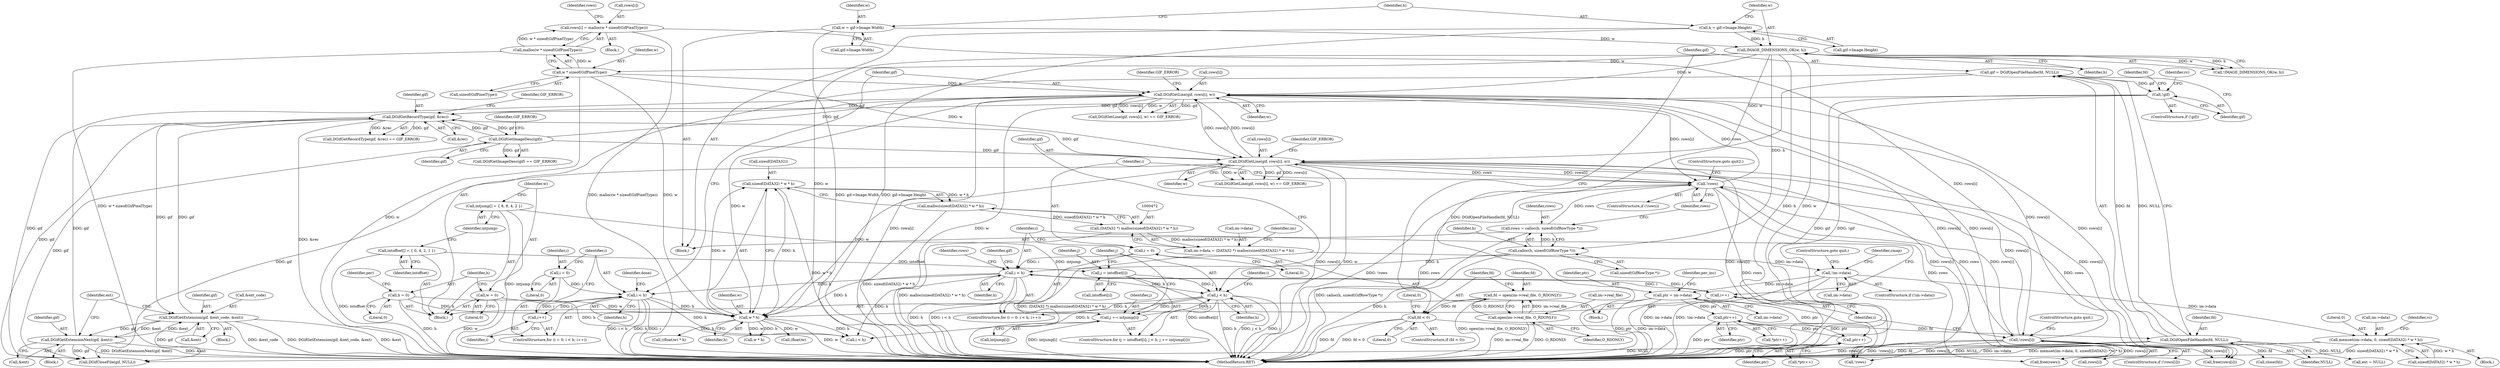 digraph "0_enlightment_1f9b0b32728803a1578e658cd0955df773e34f49@API" {
"1000474" [label="(Call,sizeof(DATA32) * w * h)"];
"1000477" [label="(Call,w * h)"];
"1000345" [label="(Call,DGifGetLine(gif, rows[i], w))"];
"1000225" [label="(Call,DGifGetImageDesc(gif))"];
"1000206" [label="(Call,DGifGetRecordType(gif, &rec))"];
"1000368" [label="(Call,DGifGetExtension(gif, &ext_code, &ext))"];
"1000402" [label="(Call,DGifGetExtensionNext(gif, &ext))"];
"1000192" [label="(Call,!gif)"];
"1000186" [label="(Call,gif = DGifOpenFileHandle(fd, NULL))"];
"1000188" [label="(Call,DGifOpenFileHandle(fd, NULL))"];
"1000181" [label="(Call,fd < 0)"];
"1000173" [label="(Call,fd = open(im->real_file, O_RDONLY))"];
"1000175" [label="(Call,open(im->real_file, O_RDONLY))"];
"1000322" [label="(Call,DGifGetLine(gif, rows[i], w))"];
"1000283" [label="(Call,!rows[i])"];
"1000273" [label="(Call,rows[i] = malloc(w * sizeof(GifPixelType)))"];
"1000277" [label="(Call,malloc(w * sizeof(GifPixelType)))"];
"1000278" [label="(Call,w * sizeof(GifPixelType))"];
"1000249" [label="(Call,IMAGE_DIMENSIONS_OK(w, h))"];
"1000233" [label="(Call,w = gif->Image.Width)"];
"1000240" [label="(Call,h = gif->Image.Height)"];
"1000260" [label="(Call,!rows)"];
"1000253" [label="(Call,rows = calloc(h, sizeof(GifRowType *)))"];
"1000255" [label="(Call,calloc(h, sizeof(GifRowType *)))"];
"1000135" [label="(Call,w = 0)"];
"1000337" [label="(Call,i < h)"];
"1000340" [label="(Call,i++)"];
"1000334" [label="(Call,i = 0)"];
"1000267" [label="(Call,i < h)"];
"1000264" [label="(Call,i = 0)"];
"1000270" [label="(Call,i++)"];
"1000311" [label="(Call,j < h)"];
"1000314" [label="(Call,j += intjump[i])"];
"1000119" [label="(Call,intjump[] = { 8, 8, 4, 2 })"];
"1000306" [label="(Call,j = intoffset[i])"];
"1000116" [label="(Call,intoffset[] = { 0, 4, 2, 1 })"];
"1000139" [label="(Call,h = 0)"];
"1000473" [label="(Call,malloc(sizeof(DATA32) * w * h))"];
"1000471" [label="(Call,(DATA32 *) malloc(sizeof(DATA32) * w * h))"];
"1000467" [label="(Call,im->data = (DATA32 *) malloc(sizeof(DATA32) * w * h))"];
"1000481" [label="(Call,!im->data)"];
"1000490" [label="(Call,memset(im->data, 0, sizeof(DATA32) * w * h))"];
"1000505" [label="(Call,ptr = im->data)"];
"1000577" [label="(Call,ptr++)"];
"1000633" [label="(Call,ptr++)"];
"1000249" [label="(Call,IMAGE_DIMENSIONS_OK(w, h))"];
"1000365" [label="(Call,ext = NULL)"];
"1000189" [label="(Identifier,fd)"];
"1000265" [label="(Identifier,i)"];
"1000494" [label="(Literal,0)"];
"1000482" [label="(Call,im->data)"];
"1000274" [label="(Call,rows[i])"];
"1000715" [label="(Call,free(rows[i]))"];
"1000117" [label="(Identifier,intoffset)"];
"1000515" [label="(Call,(float)w)"];
"1000477" [label="(Call,w * h)"];
"1000308" [label="(Call,intoffset[i])"];
"1000235" [label="(Call,gif->Image.Width)"];
"1000340" [label="(Call,i++)"];
"1000114" [label="(Block,)"];
"1000375" [label="(Identifier,ext)"];
"1000402" [label="(Call,DGifGetExtensionNext(gif, &ext))"];
"1000120" [label="(Identifier,intjump)"];
"1000180" [label="(ControlStructure,if (fd < 0))"];
"1000475" [label="(Call,sizeof(DATA32))"];
"1000506" [label="(Identifier,ptr)"];
"1000207" [label="(Identifier,gif)"];
"1000362" [label="(Block,)"];
"1000514" [label="(Call,((float)w) * h)"];
"1000191" [label="(ControlStructure,if (!gif))"];
"1000376" [label="(Block,)"];
"1000254" [label="(Identifier,rows)"];
"1000495" [label="(Call,sizeof(DATA32) * w * h)"];
"1000137" [label="(Literal,0)"];
"1000176" [label="(Call,im->real_file)"];
"1000187" [label="(Identifier,gif)"];
"1000345" [label="(Call,DGifGetLine(gif, rows[i], w))"];
"1000485" [label="(ControlStructure,goto quit;)"];
"1000577" [label="(Call,ptr++)"];
"1000505" [label="(Call,ptr = im->data)"];
"1000175" [label="(Call,open(im->real_file, O_RDONLY))"];
"1000313" [label="(Identifier,h)"];
"1000336" [label="(Literal,0)"];
"1000403" [label="(Identifier,gif)"];
"1000271" [label="(Identifier,i)"];
"1000491" [label="(Call,im->data)"];
"1000139" [label="(Call,h = 0)"];
"1000314" [label="(Call,j += intjump[i])"];
"1000188" [label="(Call,DGifOpenFileHandle(fd, NULL))"];
"1000632" [label="(Call,*ptr++)"];
"1000285" [label="(Identifier,rows)"];
"1000116" [label="(Call,intoffset[] = { 0, 4, 2, 1 })"];
"1000226" [label="(Identifier,gif)"];
"1000307" [label="(Identifier,j)"];
"1000206" [label="(Call,DGifGetRecordType(gif, &rec))"];
"1000479" [label="(Identifier,h)"];
"1000277" [label="(Call,malloc(w * sizeof(GifPixelType)))"];
"1000502" [label="(Identifier,rc)"];
"1000182" [label="(Identifier,fd)"];
"1000179" [label="(Identifier,O_RDONLY)"];
"1000634" [label="(Identifier,ptr)"];
"1000478" [label="(Identifier,w)"];
"1000136" [label="(Identifier,w)"];
"1000498" [label="(Call,w * h)"];
"1000144" [label="(Identifier,per)"];
"1000266" [label="(Literal,0)"];
"1000275" [label="(Identifier,rows)"];
"1000205" [label="(Call,DGifGetRecordType(gif, &rec) == GIF_ERROR)"];
"1000174" [label="(Identifier,fd)"];
"1000253" [label="(Call,rows = calloc(h, sizeof(GifRowType *)))"];
"1000311" [label="(Call,j < h)"];
"1000256" [label="(Identifier,h)"];
"1000255" [label="(Call,calloc(h, sizeof(GifRowType *)))"];
"1000323" [label="(Identifier,gif)"];
"1000173" [label="(Call,fd = open(im->real_file, O_RDONLY))"];
"1000346" [label="(Identifier,gif)"];
"1000322" [label="(Call,DGifGetLine(gif, rows[i], w))"];
"1000483" [label="(Identifier,im)"];
"1000370" [label="(Call,&ext_code)"];
"1000227" [label="(Identifier,GIF_ERROR)"];
"1000200" [label="(Identifier,rc)"];
"1000224" [label="(Call,DGifGetImageDesc(gif) == GIF_ERROR)"];
"1000222" [label="(Block,)"];
"1000259" [label="(ControlStructure,if (!rows))"];
"1000481" [label="(Call,!im->data)"];
"1000344" [label="(Call,DGifGetLine(gif, rows[i], w) == GIF_ERROR)"];
"1000633" [label="(Call,ptr++)"];
"1000280" [label="(Call,sizeof(GifPixelType))"];
"1000234" [label="(Identifier,w)"];
"1000351" [label="(Identifier,GIF_ERROR)"];
"1000719" [label="(Call,free(rows))"];
"1000474" [label="(Call,sizeof(DATA32) * w * h)"];
"1000710" [label="(Call,i < h)"];
"1000140" [label="(Identifier,h)"];
"1000488" [label="(Identifier,cmap)"];
"1000324" [label="(Call,rows[i])"];
"1000268" [label="(Identifier,i)"];
"1000312" [label="(Identifier,j)"];
"1000507" [label="(Call,im->data)"];
"1000368" [label="(Call,DGifGetExtension(gif, &ext_code, &ext))"];
"1000279" [label="(Identifier,w)"];
"1000355" [label="(Identifier,done)"];
"1000315" [label="(Identifier,j)"];
"1000264" [label="(Call,i = 0)"];
"1000722" [label="(Call,DGifCloseFile(gif, NULL))"];
"1000270" [label="(Call,i++)"];
"1000578" [label="(Identifier,ptr)"];
"1000240" [label="(Call,h = gif->Image.Height)"];
"1000141" [label="(Literal,0)"];
"1000193" [label="(Identifier,gif)"];
"1000328" [label="(Identifier,GIF_ERROR)"];
"1000511" [label="(Identifier,per_inc)"];
"1000190" [label="(Identifier,NULL)"];
"1000186" [label="(Call,gif = DGifOpenFileHandle(fd, NULL))"];
"1000208" [label="(Call,&rec)"];
"1000257" [label="(Call,sizeof(GifRowType *))"];
"1000272" [label="(Block,)"];
"1000241" [label="(Identifier,h)"];
"1000263" [label="(ControlStructure,for (i = 0; i < h; i++))"];
"1000489" [label="(Block,)"];
"1000335" [label="(Identifier,i)"];
"1000192" [label="(Call,!gif)"];
"1000183" [label="(Literal,0)"];
"1000195" [label="(Call,close(fd))"];
"1000210" [label="(Identifier,GIF_ERROR)"];
"1000334" [label="(Call,i = 0)"];
"1000185" [label="(Literal,0)"];
"1000576" [label="(Call,*ptr++)"];
"1000233" [label="(Call,w = gif->Image.Width)"];
"1000316" [label="(Call,intjump[i])"];
"1000248" [label="(Call,!IMAGE_DIMENSIONS_OK(w, h))"];
"1000338" [label="(Identifier,i)"];
"1000468" [label="(Call,im->data)"];
"1000305" [label="(ControlStructure,for (j = intoffset[i]; j < h; j += intjump[i]))"];
"1000327" [label="(Identifier,w)"];
"1000471" [label="(Call,(DATA32 *) malloc(sizeof(DATA32) * w * h))"];
"1000283" [label="(Call,!rows[i])"];
"1000727" [label="(MethodReturn,RET)"];
"1000267" [label="(Call,i < h)"];
"1000291" [label="(Identifier,gif)"];
"1000303" [label="(Identifier,i)"];
"1000278" [label="(Call,w * sizeof(GifPixelType))"];
"1000347" [label="(Call,rows[i])"];
"1000242" [label="(Call,gif->Image.Height)"];
"1000251" [label="(Identifier,h)"];
"1000333" [label="(ControlStructure,for (i = 0; i < h; i++))"];
"1000196" [label="(Identifier,fd)"];
"1000225" [label="(Call,DGifGetImageDesc(gif))"];
"1000369" [label="(Identifier,gif)"];
"1000119" [label="(Call,intjump[] = { 8, 8, 4, 2 })"];
"1000284" [label="(Call,rows[i])"];
"1000135" [label="(Call,w = 0)"];
"1000480" [label="(ControlStructure,if (!im->data))"];
"1000260" [label="(Call,!rows)"];
"1000427" [label="(Call,!rows)"];
"1000262" [label="(ControlStructure,goto quit2;)"];
"1000306" [label="(Call,j = intoffset[i])"];
"1000269" [label="(Identifier,h)"];
"1000282" [label="(ControlStructure,if (!rows[i]))"];
"1000287" [label="(ControlStructure,goto quit;)"];
"1000339" [label="(Identifier,h)"];
"1000350" [label="(Identifier,w)"];
"1000467" [label="(Call,im->data = (DATA32 *) malloc(sizeof(DATA32) * w * h))"];
"1000273" [label="(Call,rows[i] = malloc(w * sizeof(GifPixelType)))"];
"1000372" [label="(Call,&ext)"];
"1000337" [label="(Call,i < h)"];
"1000445" [label="(Block,)"];
"1000181" [label="(Call,fd < 0)"];
"1000404" [label="(Call,&ext)"];
"1000321" [label="(Call,DGifGetLine(gif, rows[i], w) == GIF_ERROR)"];
"1000261" [label="(Identifier,rows)"];
"1000341" [label="(Identifier,i)"];
"1000250" [label="(Identifier,w)"];
"1000473" [label="(Call,malloc(sizeof(DATA32) * w * h))"];
"1000490" [label="(Call,memset(im->data, 0, sizeof(DATA32) * w * h))"];
"1000474" -> "1000473"  [label="AST: "];
"1000474" -> "1000477"  [label="CFG: "];
"1000475" -> "1000474"  [label="AST: "];
"1000477" -> "1000474"  [label="AST: "];
"1000473" -> "1000474"  [label="CFG: "];
"1000474" -> "1000727"  [label="DDG: w * h"];
"1000474" -> "1000473"  [label="DDG: w * h"];
"1000477" -> "1000474"  [label="DDG: w"];
"1000477" -> "1000474"  [label="DDG: h"];
"1000477" -> "1000479"  [label="CFG: "];
"1000478" -> "1000477"  [label="AST: "];
"1000479" -> "1000477"  [label="AST: "];
"1000477" -> "1000727"  [label="DDG: w"];
"1000345" -> "1000477"  [label="DDG: w"];
"1000135" -> "1000477"  [label="DDG: w"];
"1000278" -> "1000477"  [label="DDG: w"];
"1000249" -> "1000477"  [label="DDG: w"];
"1000322" -> "1000477"  [label="DDG: w"];
"1000337" -> "1000477"  [label="DDG: h"];
"1000311" -> "1000477"  [label="DDG: h"];
"1000267" -> "1000477"  [label="DDG: h"];
"1000139" -> "1000477"  [label="DDG: h"];
"1000477" -> "1000498"  [label="DDG: w"];
"1000477" -> "1000498"  [label="DDG: h"];
"1000477" -> "1000515"  [label="DDG: w"];
"1000477" -> "1000514"  [label="DDG: h"];
"1000477" -> "1000710"  [label="DDG: h"];
"1000345" -> "1000344"  [label="AST: "];
"1000345" -> "1000350"  [label="CFG: "];
"1000346" -> "1000345"  [label="AST: "];
"1000347" -> "1000345"  [label="AST: "];
"1000350" -> "1000345"  [label="AST: "];
"1000351" -> "1000345"  [label="CFG: "];
"1000345" -> "1000727"  [label="DDG: rows[i]"];
"1000345" -> "1000727"  [label="DDG: w"];
"1000345" -> "1000206"  [label="DDG: gif"];
"1000345" -> "1000260"  [label="DDG: rows[i]"];
"1000345" -> "1000322"  [label="DDG: rows[i]"];
"1000345" -> "1000344"  [label="DDG: gif"];
"1000345" -> "1000344"  [label="DDG: rows[i]"];
"1000345" -> "1000344"  [label="DDG: w"];
"1000225" -> "1000345"  [label="DDG: gif"];
"1000283" -> "1000345"  [label="DDG: rows[i]"];
"1000322" -> "1000345"  [label="DDG: rows[i]"];
"1000260" -> "1000345"  [label="DDG: rows"];
"1000249" -> "1000345"  [label="DDG: w"];
"1000278" -> "1000345"  [label="DDG: w"];
"1000345" -> "1000427"  [label="DDG: rows[i]"];
"1000345" -> "1000715"  [label="DDG: rows[i]"];
"1000345" -> "1000719"  [label="DDG: rows[i]"];
"1000345" -> "1000722"  [label="DDG: gif"];
"1000225" -> "1000224"  [label="AST: "];
"1000225" -> "1000226"  [label="CFG: "];
"1000226" -> "1000225"  [label="AST: "];
"1000227" -> "1000225"  [label="CFG: "];
"1000225" -> "1000206"  [label="DDG: gif"];
"1000225" -> "1000224"  [label="DDG: gif"];
"1000206" -> "1000225"  [label="DDG: gif"];
"1000225" -> "1000322"  [label="DDG: gif"];
"1000225" -> "1000722"  [label="DDG: gif"];
"1000206" -> "1000205"  [label="AST: "];
"1000206" -> "1000208"  [label="CFG: "];
"1000207" -> "1000206"  [label="AST: "];
"1000208" -> "1000206"  [label="AST: "];
"1000210" -> "1000206"  [label="CFG: "];
"1000206" -> "1000727"  [label="DDG: &rec"];
"1000206" -> "1000205"  [label="DDG: gif"];
"1000206" -> "1000205"  [label="DDG: &rec"];
"1000368" -> "1000206"  [label="DDG: gif"];
"1000402" -> "1000206"  [label="DDG: gif"];
"1000192" -> "1000206"  [label="DDG: gif"];
"1000322" -> "1000206"  [label="DDG: gif"];
"1000206" -> "1000368"  [label="DDG: gif"];
"1000206" -> "1000722"  [label="DDG: gif"];
"1000368" -> "1000362"  [label="AST: "];
"1000368" -> "1000372"  [label="CFG: "];
"1000369" -> "1000368"  [label="AST: "];
"1000370" -> "1000368"  [label="AST: "];
"1000372" -> "1000368"  [label="AST: "];
"1000375" -> "1000368"  [label="CFG: "];
"1000368" -> "1000727"  [label="DDG: &ext_code"];
"1000368" -> "1000727"  [label="DDG: DGifGetExtension(gif, &ext_code, &ext)"];
"1000368" -> "1000727"  [label="DDG: &ext"];
"1000402" -> "1000368"  [label="DDG: &ext"];
"1000368" -> "1000402"  [label="DDG: gif"];
"1000368" -> "1000402"  [label="DDG: &ext"];
"1000368" -> "1000722"  [label="DDG: gif"];
"1000402" -> "1000376"  [label="AST: "];
"1000402" -> "1000404"  [label="CFG: "];
"1000403" -> "1000402"  [label="AST: "];
"1000404" -> "1000402"  [label="AST: "];
"1000375" -> "1000402"  [label="CFG: "];
"1000402" -> "1000727"  [label="DDG: &ext"];
"1000402" -> "1000727"  [label="DDG: DGifGetExtensionNext(gif, &ext)"];
"1000402" -> "1000722"  [label="DDG: gif"];
"1000192" -> "1000191"  [label="AST: "];
"1000192" -> "1000193"  [label="CFG: "];
"1000193" -> "1000192"  [label="AST: "];
"1000196" -> "1000192"  [label="CFG: "];
"1000200" -> "1000192"  [label="CFG: "];
"1000192" -> "1000727"  [label="DDG: gif"];
"1000192" -> "1000727"  [label="DDG: !gif"];
"1000186" -> "1000192"  [label="DDG: gif"];
"1000186" -> "1000114"  [label="AST: "];
"1000186" -> "1000188"  [label="CFG: "];
"1000187" -> "1000186"  [label="AST: "];
"1000188" -> "1000186"  [label="AST: "];
"1000193" -> "1000186"  [label="CFG: "];
"1000186" -> "1000727"  [label="DDG: DGifOpenFileHandle(fd, NULL)"];
"1000188" -> "1000186"  [label="DDG: fd"];
"1000188" -> "1000186"  [label="DDG: NULL"];
"1000188" -> "1000190"  [label="CFG: "];
"1000189" -> "1000188"  [label="AST: "];
"1000190" -> "1000188"  [label="AST: "];
"1000188" -> "1000727"  [label="DDG: NULL"];
"1000188" -> "1000727"  [label="DDG: fd"];
"1000181" -> "1000188"  [label="DDG: fd"];
"1000188" -> "1000195"  [label="DDG: fd"];
"1000188" -> "1000365"  [label="DDG: NULL"];
"1000188" -> "1000722"  [label="DDG: NULL"];
"1000181" -> "1000180"  [label="AST: "];
"1000181" -> "1000183"  [label="CFG: "];
"1000182" -> "1000181"  [label="AST: "];
"1000183" -> "1000181"  [label="AST: "];
"1000185" -> "1000181"  [label="CFG: "];
"1000187" -> "1000181"  [label="CFG: "];
"1000181" -> "1000727"  [label="DDG: fd"];
"1000181" -> "1000727"  [label="DDG: fd < 0"];
"1000173" -> "1000181"  [label="DDG: fd"];
"1000173" -> "1000114"  [label="AST: "];
"1000173" -> "1000175"  [label="CFG: "];
"1000174" -> "1000173"  [label="AST: "];
"1000175" -> "1000173"  [label="AST: "];
"1000182" -> "1000173"  [label="CFG: "];
"1000173" -> "1000727"  [label="DDG: open(im->real_file, O_RDONLY)"];
"1000175" -> "1000173"  [label="DDG: im->real_file"];
"1000175" -> "1000173"  [label="DDG: O_RDONLY"];
"1000175" -> "1000179"  [label="CFG: "];
"1000176" -> "1000175"  [label="AST: "];
"1000179" -> "1000175"  [label="AST: "];
"1000175" -> "1000727"  [label="DDG: O_RDONLY"];
"1000175" -> "1000727"  [label="DDG: im->real_file"];
"1000322" -> "1000321"  [label="AST: "];
"1000322" -> "1000327"  [label="CFG: "];
"1000323" -> "1000322"  [label="AST: "];
"1000324" -> "1000322"  [label="AST: "];
"1000327" -> "1000322"  [label="AST: "];
"1000328" -> "1000322"  [label="CFG: "];
"1000322" -> "1000727"  [label="DDG: rows[i]"];
"1000322" -> "1000727"  [label="DDG: w"];
"1000322" -> "1000260"  [label="DDG: rows[i]"];
"1000322" -> "1000321"  [label="DDG: gif"];
"1000322" -> "1000321"  [label="DDG: rows[i]"];
"1000322" -> "1000321"  [label="DDG: w"];
"1000283" -> "1000322"  [label="DDG: rows[i]"];
"1000260" -> "1000322"  [label="DDG: rows"];
"1000278" -> "1000322"  [label="DDG: w"];
"1000249" -> "1000322"  [label="DDG: w"];
"1000322" -> "1000427"  [label="DDG: rows[i]"];
"1000322" -> "1000715"  [label="DDG: rows[i]"];
"1000322" -> "1000719"  [label="DDG: rows[i]"];
"1000322" -> "1000722"  [label="DDG: gif"];
"1000283" -> "1000282"  [label="AST: "];
"1000283" -> "1000284"  [label="CFG: "];
"1000284" -> "1000283"  [label="AST: "];
"1000287" -> "1000283"  [label="CFG: "];
"1000271" -> "1000283"  [label="CFG: "];
"1000283" -> "1000727"  [label="DDG: rows[i]"];
"1000283" -> "1000727"  [label="DDG: !rows[i]"];
"1000283" -> "1000260"  [label="DDG: rows[i]"];
"1000273" -> "1000283"  [label="DDG: rows[i]"];
"1000260" -> "1000283"  [label="DDG: rows"];
"1000283" -> "1000427"  [label="DDG: rows[i]"];
"1000283" -> "1000715"  [label="DDG: rows[i]"];
"1000283" -> "1000719"  [label="DDG: rows[i]"];
"1000273" -> "1000272"  [label="AST: "];
"1000273" -> "1000277"  [label="CFG: "];
"1000274" -> "1000273"  [label="AST: "];
"1000277" -> "1000273"  [label="AST: "];
"1000285" -> "1000273"  [label="CFG: "];
"1000273" -> "1000727"  [label="DDG: malloc(w * sizeof(GifPixelType))"];
"1000277" -> "1000273"  [label="DDG: w * sizeof(GifPixelType)"];
"1000277" -> "1000278"  [label="CFG: "];
"1000278" -> "1000277"  [label="AST: "];
"1000277" -> "1000727"  [label="DDG: w * sizeof(GifPixelType)"];
"1000278" -> "1000277"  [label="DDG: w"];
"1000278" -> "1000280"  [label="CFG: "];
"1000279" -> "1000278"  [label="AST: "];
"1000280" -> "1000278"  [label="AST: "];
"1000278" -> "1000727"  [label="DDG: w"];
"1000249" -> "1000278"  [label="DDG: w"];
"1000249" -> "1000248"  [label="AST: "];
"1000249" -> "1000251"  [label="CFG: "];
"1000250" -> "1000249"  [label="AST: "];
"1000251" -> "1000249"  [label="AST: "];
"1000248" -> "1000249"  [label="CFG: "];
"1000249" -> "1000727"  [label="DDG: h"];
"1000249" -> "1000727"  [label="DDG: w"];
"1000249" -> "1000248"  [label="DDG: w"];
"1000249" -> "1000248"  [label="DDG: h"];
"1000233" -> "1000249"  [label="DDG: w"];
"1000240" -> "1000249"  [label="DDG: h"];
"1000249" -> "1000255"  [label="DDG: h"];
"1000233" -> "1000222"  [label="AST: "];
"1000233" -> "1000235"  [label="CFG: "];
"1000234" -> "1000233"  [label="AST: "];
"1000235" -> "1000233"  [label="AST: "];
"1000241" -> "1000233"  [label="CFG: "];
"1000233" -> "1000727"  [label="DDG: gif->Image.Width"];
"1000240" -> "1000222"  [label="AST: "];
"1000240" -> "1000242"  [label="CFG: "];
"1000241" -> "1000240"  [label="AST: "];
"1000242" -> "1000240"  [label="AST: "];
"1000250" -> "1000240"  [label="CFG: "];
"1000240" -> "1000727"  [label="DDG: gif->Image.Height"];
"1000260" -> "1000259"  [label="AST: "];
"1000260" -> "1000261"  [label="CFG: "];
"1000261" -> "1000260"  [label="AST: "];
"1000262" -> "1000260"  [label="CFG: "];
"1000265" -> "1000260"  [label="CFG: "];
"1000260" -> "1000727"  [label="DDG: !rows"];
"1000260" -> "1000727"  [label="DDG: rows"];
"1000253" -> "1000260"  [label="DDG: rows"];
"1000260" -> "1000427"  [label="DDG: rows"];
"1000260" -> "1000715"  [label="DDG: rows"];
"1000260" -> "1000719"  [label="DDG: rows"];
"1000253" -> "1000222"  [label="AST: "];
"1000253" -> "1000255"  [label="CFG: "];
"1000254" -> "1000253"  [label="AST: "];
"1000255" -> "1000253"  [label="AST: "];
"1000261" -> "1000253"  [label="CFG: "];
"1000253" -> "1000727"  [label="DDG: calloc(h, sizeof(GifRowType *))"];
"1000255" -> "1000253"  [label="DDG: h"];
"1000255" -> "1000257"  [label="CFG: "];
"1000256" -> "1000255"  [label="AST: "];
"1000257" -> "1000255"  [label="AST: "];
"1000255" -> "1000727"  [label="DDG: h"];
"1000255" -> "1000267"  [label="DDG: h"];
"1000135" -> "1000114"  [label="AST: "];
"1000135" -> "1000137"  [label="CFG: "];
"1000136" -> "1000135"  [label="AST: "];
"1000137" -> "1000135"  [label="AST: "];
"1000140" -> "1000135"  [label="CFG: "];
"1000135" -> "1000727"  [label="DDG: w"];
"1000337" -> "1000333"  [label="AST: "];
"1000337" -> "1000339"  [label="CFG: "];
"1000338" -> "1000337"  [label="AST: "];
"1000339" -> "1000337"  [label="AST: "];
"1000346" -> "1000337"  [label="CFG: "];
"1000355" -> "1000337"  [label="CFG: "];
"1000337" -> "1000727"  [label="DDG: h"];
"1000337" -> "1000727"  [label="DDG: i"];
"1000337" -> "1000727"  [label="DDG: i < h"];
"1000340" -> "1000337"  [label="DDG: i"];
"1000334" -> "1000337"  [label="DDG: i"];
"1000267" -> "1000337"  [label="DDG: h"];
"1000337" -> "1000340"  [label="DDG: i"];
"1000337" -> "1000710"  [label="DDG: h"];
"1000340" -> "1000333"  [label="AST: "];
"1000340" -> "1000341"  [label="CFG: "];
"1000341" -> "1000340"  [label="AST: "];
"1000338" -> "1000340"  [label="CFG: "];
"1000334" -> "1000333"  [label="AST: "];
"1000334" -> "1000336"  [label="CFG: "];
"1000335" -> "1000334"  [label="AST: "];
"1000336" -> "1000334"  [label="AST: "];
"1000338" -> "1000334"  [label="CFG: "];
"1000267" -> "1000263"  [label="AST: "];
"1000267" -> "1000269"  [label="CFG: "];
"1000268" -> "1000267"  [label="AST: "];
"1000269" -> "1000267"  [label="AST: "];
"1000275" -> "1000267"  [label="CFG: "];
"1000291" -> "1000267"  [label="CFG: "];
"1000267" -> "1000727"  [label="DDG: h"];
"1000267" -> "1000727"  [label="DDG: i < h"];
"1000264" -> "1000267"  [label="DDG: i"];
"1000270" -> "1000267"  [label="DDG: i"];
"1000267" -> "1000270"  [label="DDG: i"];
"1000267" -> "1000311"  [label="DDG: h"];
"1000267" -> "1000710"  [label="DDG: h"];
"1000264" -> "1000263"  [label="AST: "];
"1000264" -> "1000266"  [label="CFG: "];
"1000265" -> "1000264"  [label="AST: "];
"1000266" -> "1000264"  [label="AST: "];
"1000268" -> "1000264"  [label="CFG: "];
"1000270" -> "1000263"  [label="AST: "];
"1000270" -> "1000271"  [label="CFG: "];
"1000271" -> "1000270"  [label="AST: "];
"1000268" -> "1000270"  [label="CFG: "];
"1000311" -> "1000305"  [label="AST: "];
"1000311" -> "1000313"  [label="CFG: "];
"1000312" -> "1000311"  [label="AST: "];
"1000313" -> "1000311"  [label="AST: "];
"1000323" -> "1000311"  [label="CFG: "];
"1000303" -> "1000311"  [label="CFG: "];
"1000311" -> "1000727"  [label="DDG: j"];
"1000311" -> "1000727"  [label="DDG: h"];
"1000311" -> "1000727"  [label="DDG: j < h"];
"1000314" -> "1000311"  [label="DDG: j"];
"1000306" -> "1000311"  [label="DDG: j"];
"1000311" -> "1000314"  [label="DDG: j"];
"1000311" -> "1000710"  [label="DDG: h"];
"1000314" -> "1000305"  [label="AST: "];
"1000314" -> "1000316"  [label="CFG: "];
"1000315" -> "1000314"  [label="AST: "];
"1000316" -> "1000314"  [label="AST: "];
"1000312" -> "1000314"  [label="CFG: "];
"1000314" -> "1000727"  [label="DDG: intjump[i]"];
"1000119" -> "1000314"  [label="DDG: intjump"];
"1000119" -> "1000114"  [label="AST: "];
"1000119" -> "1000120"  [label="CFG: "];
"1000120" -> "1000119"  [label="AST: "];
"1000136" -> "1000119"  [label="CFG: "];
"1000119" -> "1000727"  [label="DDG: intjump"];
"1000306" -> "1000305"  [label="AST: "];
"1000306" -> "1000308"  [label="CFG: "];
"1000307" -> "1000306"  [label="AST: "];
"1000308" -> "1000306"  [label="AST: "];
"1000312" -> "1000306"  [label="CFG: "];
"1000306" -> "1000727"  [label="DDG: intoffset[i]"];
"1000116" -> "1000306"  [label="DDG: intoffset"];
"1000116" -> "1000114"  [label="AST: "];
"1000116" -> "1000117"  [label="CFG: "];
"1000117" -> "1000116"  [label="AST: "];
"1000120" -> "1000116"  [label="CFG: "];
"1000116" -> "1000727"  [label="DDG: intoffset"];
"1000139" -> "1000114"  [label="AST: "];
"1000139" -> "1000141"  [label="CFG: "];
"1000140" -> "1000139"  [label="AST: "];
"1000141" -> "1000139"  [label="AST: "];
"1000144" -> "1000139"  [label="CFG: "];
"1000139" -> "1000727"  [label="DDG: h"];
"1000139" -> "1000710"  [label="DDG: h"];
"1000473" -> "1000471"  [label="AST: "];
"1000471" -> "1000473"  [label="CFG: "];
"1000473" -> "1000727"  [label="DDG: sizeof(DATA32) * w * h"];
"1000473" -> "1000471"  [label="DDG: sizeof(DATA32) * w * h"];
"1000471" -> "1000467"  [label="AST: "];
"1000472" -> "1000471"  [label="AST: "];
"1000467" -> "1000471"  [label="CFG: "];
"1000471" -> "1000727"  [label="DDG: malloc(sizeof(DATA32) * w * h)"];
"1000471" -> "1000467"  [label="DDG: malloc(sizeof(DATA32) * w * h)"];
"1000467" -> "1000445"  [label="AST: "];
"1000468" -> "1000467"  [label="AST: "];
"1000483" -> "1000467"  [label="CFG: "];
"1000467" -> "1000727"  [label="DDG: (DATA32 *) malloc(sizeof(DATA32) * w * h)"];
"1000467" -> "1000481"  [label="DDG: im->data"];
"1000481" -> "1000480"  [label="AST: "];
"1000481" -> "1000482"  [label="CFG: "];
"1000482" -> "1000481"  [label="AST: "];
"1000485" -> "1000481"  [label="CFG: "];
"1000488" -> "1000481"  [label="CFG: "];
"1000481" -> "1000727"  [label="DDG: !im->data"];
"1000481" -> "1000727"  [label="DDG: im->data"];
"1000481" -> "1000490"  [label="DDG: im->data"];
"1000481" -> "1000505"  [label="DDG: im->data"];
"1000490" -> "1000489"  [label="AST: "];
"1000490" -> "1000495"  [label="CFG: "];
"1000491" -> "1000490"  [label="AST: "];
"1000494" -> "1000490"  [label="AST: "];
"1000495" -> "1000490"  [label="AST: "];
"1000502" -> "1000490"  [label="CFG: "];
"1000490" -> "1000727"  [label="DDG: sizeof(DATA32) * w * h"];
"1000490" -> "1000727"  [label="DDG: im->data"];
"1000490" -> "1000727"  [label="DDG: memset(im->data, 0, sizeof(DATA32) * w * h)"];
"1000495" -> "1000490"  [label="DDG: w * h"];
"1000505" -> "1000445"  [label="AST: "];
"1000505" -> "1000507"  [label="CFG: "];
"1000506" -> "1000505"  [label="AST: "];
"1000507" -> "1000505"  [label="AST: "];
"1000511" -> "1000505"  [label="CFG: "];
"1000505" -> "1000727"  [label="DDG: ptr"];
"1000505" -> "1000727"  [label="DDG: im->data"];
"1000505" -> "1000577"  [label="DDG: ptr"];
"1000505" -> "1000633"  [label="DDG: ptr"];
"1000577" -> "1000576"  [label="AST: "];
"1000577" -> "1000578"  [label="CFG: "];
"1000578" -> "1000577"  [label="AST: "];
"1000576" -> "1000577"  [label="CFG: "];
"1000577" -> "1000727"  [label="DDG: ptr"];
"1000633" -> "1000577"  [label="DDG: ptr"];
"1000577" -> "1000633"  [label="DDG: ptr"];
"1000633" -> "1000632"  [label="AST: "];
"1000633" -> "1000634"  [label="CFG: "];
"1000634" -> "1000633"  [label="AST: "];
"1000632" -> "1000633"  [label="CFG: "];
"1000633" -> "1000727"  [label="DDG: ptr"];
}
